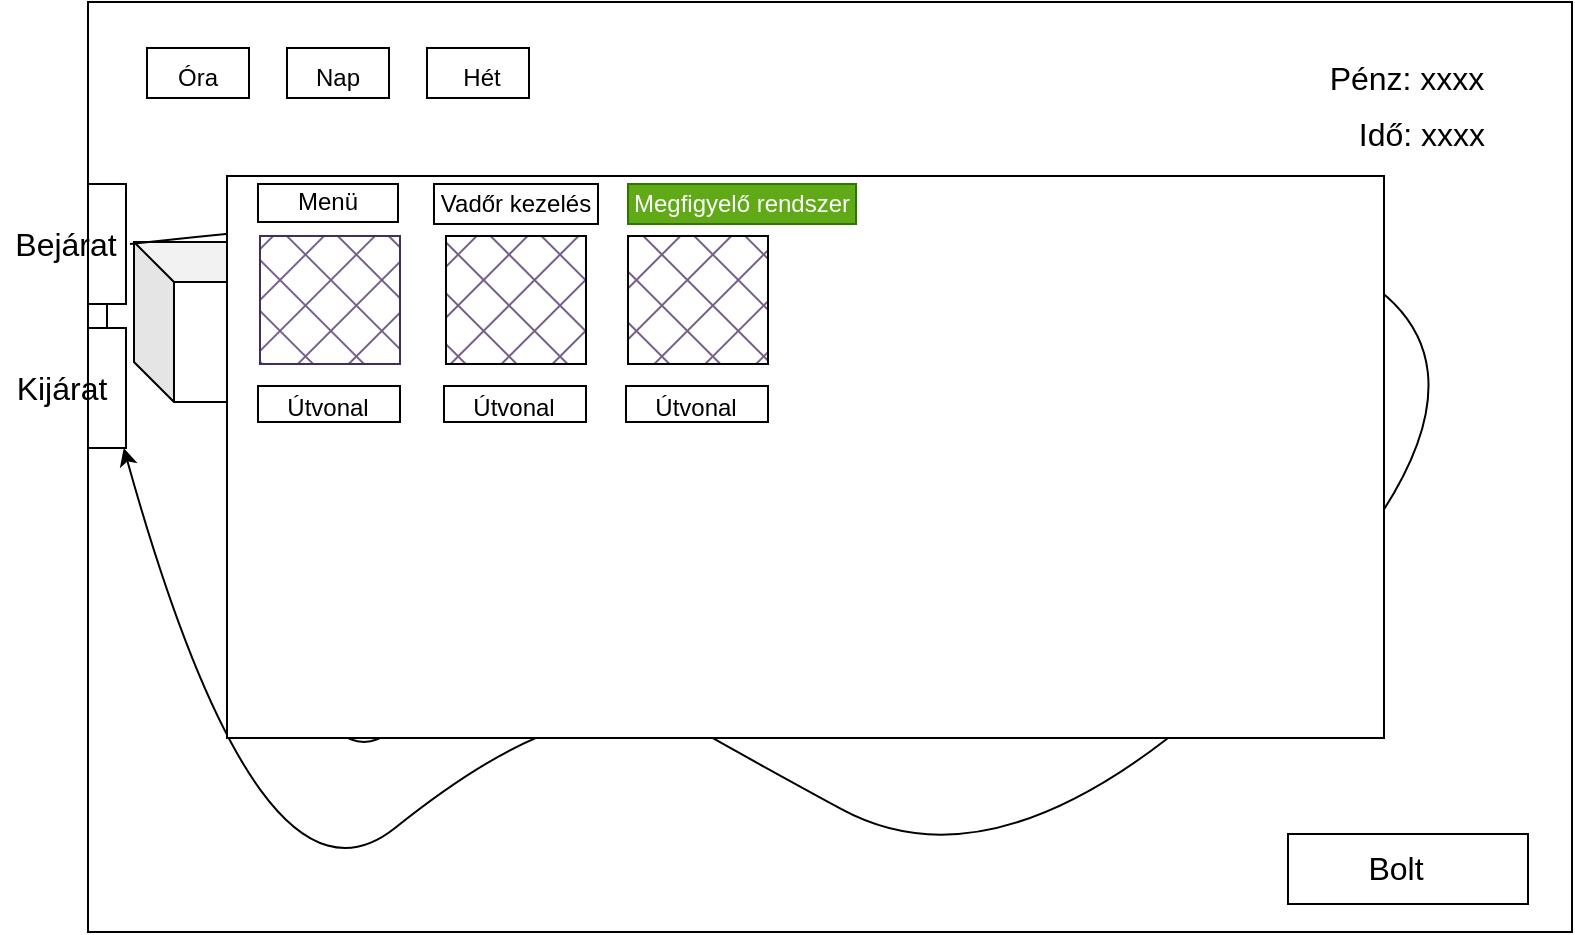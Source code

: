 <mxfile version="26.0.16">
  <diagram name="1 oldal" id="hQA1ePAgUaZOjneHqYE3">
    <mxGraphModel dx="1644" dy="412" grid="0" gridSize="10" guides="1" tooltips="1" connect="1" arrows="1" fold="1" page="1" pageScale="1" pageWidth="850" pageHeight="1100" background="#FFFFFF" math="0" shadow="0">
      <root>
        <mxCell id="0" />
        <mxCell id="1" parent="0" />
        <mxCell id="xv-40C5iXmkyNjvE8zON-46" value="" style="rounded=0;whiteSpace=wrap;html=1;" parent="1" vertex="1">
          <mxGeometry x="28.997" y="90.997" width="742" height="465" as="geometry" />
        </mxCell>
        <mxCell id="xv-40C5iXmkyNjvE8zON-47" value="" style="shape=cube;whiteSpace=wrap;html=1;boundedLbl=1;backgroundOutline=1;darkOpacity=0.05;darkOpacity2=0.1;" parent="1" vertex="1">
          <mxGeometry x="51.997" y="210.997" width="120" height="80" as="geometry" />
        </mxCell>
        <mxCell id="xv-40C5iXmkyNjvE8zON-48" value="" style="rounded=0;whiteSpace=wrap;html=1;" parent="1" vertex="1">
          <mxGeometry x="628.997" y="506.997" width="120" height="35" as="geometry" />
        </mxCell>
        <mxCell id="xv-40C5iXmkyNjvE8zON-49" value="" style="rounded=0;whiteSpace=wrap;html=1;" parent="1" vertex="1">
          <mxGeometry x="58.497" y="113.997" width="51" height="25" as="geometry" />
        </mxCell>
        <mxCell id="xv-40C5iXmkyNjvE8zON-50" value="" style="rounded=0;whiteSpace=wrap;html=1;" parent="1" vertex="1">
          <mxGeometry x="128.497" y="113.997" width="51" height="25" as="geometry" />
        </mxCell>
        <mxCell id="xv-40C5iXmkyNjvE8zON-51" value="" style="rounded=0;whiteSpace=wrap;html=1;" parent="1" vertex="1">
          <mxGeometry x="198.497" y="113.997" width="51" height="25" as="geometry" />
        </mxCell>
        <mxCell id="xv-40C5iXmkyNjvE8zON-52" value="Óra" style="text;html=1;align=center;verticalAlign=middle;whiteSpace=wrap;rounded=0;" parent="1" vertex="1">
          <mxGeometry x="53.997" y="113.997" width="60" height="30" as="geometry" />
        </mxCell>
        <mxCell id="xv-40C5iXmkyNjvE8zON-53" value="Nap" style="text;html=1;align=center;verticalAlign=middle;whiteSpace=wrap;rounded=0;" parent="1" vertex="1">
          <mxGeometry x="123.997" y="113.997" width="60" height="30" as="geometry" />
        </mxCell>
        <mxCell id="xv-40C5iXmkyNjvE8zON-54" value="Hét" style="text;html=1;align=center;verticalAlign=middle;whiteSpace=wrap;rounded=0;" parent="1" vertex="1">
          <mxGeometry x="196.497" y="113.997" width="60" height="30" as="geometry" />
        </mxCell>
        <mxCell id="xv-40C5iXmkyNjvE8zON-55" value="&lt;font style=&quot;font-size: 16px;&quot;&gt;Pénz: xxxx&lt;/font&gt;" style="text;html=1;align=center;verticalAlign=middle;whiteSpace=wrap;rounded=0;" parent="1" vertex="1">
          <mxGeometry x="637.497" y="113.997" width="103" height="30" as="geometry" />
        </mxCell>
        <mxCell id="xv-40C5iXmkyNjvE8zON-56" value="&lt;font style=&quot;font-size: 16px;&quot;&gt;Idő: xxxx&lt;/font&gt;" style="text;html=1;align=center;verticalAlign=middle;whiteSpace=wrap;rounded=0;" parent="1" vertex="1">
          <mxGeometry x="637.497" y="141.997" width="117.5" height="30" as="geometry" />
        </mxCell>
        <mxCell id="xv-40C5iXmkyNjvE8zON-57" value="" style="rounded=0;whiteSpace=wrap;html=1;" parent="1" vertex="1">
          <mxGeometry x="28.997" y="181.997" width="19" height="60" as="geometry" />
        </mxCell>
        <mxCell id="xv-40C5iXmkyNjvE8zON-58" value="&lt;font style=&quot;font-size: 16px;&quot;&gt;Bejárat&lt;/font&gt;" style="text;html=1;align=center;verticalAlign=middle;whiteSpace=wrap;rounded=0;" parent="1" vertex="1">
          <mxGeometry x="-12.003" y="196.997" width="60" height="30" as="geometry" />
        </mxCell>
        <mxCell id="xv-40C5iXmkyNjvE8zON-59" value="" style="rounded=0;whiteSpace=wrap;html=1;" parent="1" vertex="1">
          <mxGeometry x="28.997" y="253.997" width="19" height="60" as="geometry" />
        </mxCell>
        <mxCell id="xv-40C5iXmkyNjvE8zON-60" value="&lt;font style=&quot;font-size: 16px;&quot;&gt;Bolt&lt;/font&gt;" style="text;html=1;align=center;verticalAlign=middle;whiteSpace=wrap;rounded=0;" parent="1" vertex="1">
          <mxGeometry x="652.997" y="509.497" width="60" height="30" as="geometry" />
        </mxCell>
        <mxCell id="xv-40C5iXmkyNjvE8zON-61" value="" style="curved=1;endArrow=classic;html=1;rounded=0;" parent="1" target="xv-40C5iXmkyNjvE8zON-59" edge="1">
          <mxGeometry width="50" height="50" relative="1" as="geometry">
            <mxPoint x="49.997" y="211.997" as="sourcePoint" />
            <mxPoint x="99.997" y="161.997" as="targetPoint" />
            <Array as="points">
              <mxPoint x="454.997" y="167.997" />
              <mxPoint x="772.997" y="248.997" />
              <mxPoint x="497.997" y="544.997" />
              <mxPoint x="312.997" y="443.997" />
              <mxPoint x="330.997" y="449.997" />
              <mxPoint x="249.997" y="449.997" />
              <mxPoint x="114.997" y="557.997" />
            </Array>
          </mxGeometry>
        </mxCell>
        <mxCell id="xv-40C5iXmkyNjvE8zON-62" value="" style="endArrow=none;html=1;rounded=0;entryX=0.5;entryY=1;entryDx=0;entryDy=0;exitX=0.5;exitY=0;exitDx=0;exitDy=0;" parent="1" source="xv-40C5iXmkyNjvE8zON-59" target="xv-40C5iXmkyNjvE8zON-57" edge="1">
          <mxGeometry width="50" height="50" relative="1" as="geometry">
            <mxPoint x="355.997" y="400.997" as="sourcePoint" />
            <mxPoint x="405.997" y="350.997" as="targetPoint" />
          </mxGeometry>
        </mxCell>
        <mxCell id="xv-40C5iXmkyNjvE8zON-63" value="&lt;font style=&quot;font-size: 16px;&quot;&gt;Safari menü&lt;/font&gt;" style="text;html=1;align=center;verticalAlign=middle;whiteSpace=wrap;rounded=0;" parent="1" vertex="1">
          <mxGeometry x="94.997" y="244.997" width="60" height="30" as="geometry" />
        </mxCell>
        <mxCell id="xv-40C5iXmkyNjvE8zON-64" value="&lt;font style=&quot;font-size: 16px;&quot;&gt;Kijárat&lt;/font&gt;" style="text;html=1;align=center;verticalAlign=middle;whiteSpace=wrap;rounded=0;" parent="1" vertex="1">
          <mxGeometry x="-14.003" y="268.997" width="60" height="30" as="geometry" />
        </mxCell>
        <mxCell id="xv-40C5iXmkyNjvE8zON-65" value="" style="ellipse;whiteSpace=wrap;html=1;aspect=fixed;" parent="1" vertex="1">
          <mxGeometry x="476.997" y="419.997" width="34" height="34" as="geometry" />
        </mxCell>
        <mxCell id="xv-40C5iXmkyNjvE8zON-66" value="" style="ellipse;whiteSpace=wrap;html=1;aspect=fixed;" parent="1" vertex="1">
          <mxGeometry x="310.997" y="207.997" width="34" height="34" as="geometry" />
        </mxCell>
        <mxCell id="xv-40C5iXmkyNjvE8zON-67" value="" style="ellipse;whiteSpace=wrap;html=1;aspect=fixed;" parent="1" vertex="1">
          <mxGeometry x="149.997" y="426.997" width="34" height="34" as="geometry" />
        </mxCell>
        <mxCell id="xv-40C5iXmkyNjvE8zON-68" value="Töltő" style="text;html=1;align=center;verticalAlign=middle;whiteSpace=wrap;rounded=0;" parent="1" vertex="1">
          <mxGeometry x="304.497" y="211.997" width="47" height="30" as="geometry" />
        </mxCell>
        <mxCell id="xv-40C5iXmkyNjvE8zON-69" value="Töltő" style="text;html=1;align=center;verticalAlign=middle;whiteSpace=wrap;rounded=0;" parent="1" vertex="1">
          <mxGeometry x="143.497" y="430.997" width="47" height="30" as="geometry" />
        </mxCell>
        <mxCell id="xv-40C5iXmkyNjvE8zON-70" value="Töltő" style="text;html=1;align=center;verticalAlign=middle;whiteSpace=wrap;rounded=0;" parent="1" vertex="1">
          <mxGeometry x="466.997" y="423.997" width="47" height="30" as="geometry" />
        </mxCell>
        <mxCell id="xv-40C5iXmkyNjvE8zON-71" value="" style="shape=tape;whiteSpace=wrap;html=1;rotation=0;" parent="1" vertex="1">
          <mxGeometry x="435.997" y="251.997" width="139.25" height="39" as="geometry" />
        </mxCell>
        <mxCell id="xv-40C5iXmkyNjvE8zON-72" value="Folyó" style="text;html=1;align=center;verticalAlign=middle;whiteSpace=wrap;rounded=0;" parent="1" vertex="1">
          <mxGeometry x="463.997" y="260.997" width="60" height="30" as="geometry" />
        </mxCell>
        <mxCell id="xv-40C5iXmkyNjvE8zON-73" value="" style="triangle;whiteSpace=wrap;html=1;rotation=-90;" parent="1" vertex="1">
          <mxGeometry x="216.247" y="338.747" width="33" height="43.5" as="geometry" />
        </mxCell>
        <mxCell id="xv-40C5iXmkyNjvE8zON-74" value="" style="triangle;whiteSpace=wrap;html=1;rotation=-90;" parent="1" vertex="1">
          <mxGeometry x="244.997" y="341.997" width="33" height="43.5" as="geometry" />
        </mxCell>
        <mxCell id="xv-40C5iXmkyNjvE8zON-75" value="" style="triangle;whiteSpace=wrap;html=1;rotation=-90;" parent="1" vertex="1">
          <mxGeometry x="231.997" y="329.997" width="33" height="43.5" as="geometry" />
        </mxCell>
        <mxCell id="xv-40C5iXmkyNjvE8zON-76" value="Dombok" style="text;html=1;align=center;verticalAlign=middle;whiteSpace=wrap;rounded=0;" parent="1" vertex="1">
          <mxGeometry x="218.497" y="316.997" width="60" height="30" as="geometry" />
        </mxCell>
        <mxCell id="xv-40C5iXmkyNjvE8zON-77" value="" style="ellipse;shape=cloud;whiteSpace=wrap;html=1;" parent="1" vertex="1">
          <mxGeometry x="425.997" y="352.997" width="77" height="35" as="geometry" />
        </mxCell>
        <mxCell id="xv-40C5iXmkyNjvE8zON-78" value="Bokor" style="text;html=1;align=center;verticalAlign=middle;whiteSpace=wrap;rounded=0;" parent="1" vertex="1">
          <mxGeometry x="439.997" y="357.997" width="60" height="30" as="geometry" />
        </mxCell>
        <mxCell id="xv-40C5iXmkyNjvE8zON-79" value="" style="rounded=0;whiteSpace=wrap;html=1;" parent="1" vertex="1">
          <mxGeometry x="98.497" y="177.997" width="578.5" height="281" as="geometry" />
        </mxCell>
        <mxCell id="xv-40C5iXmkyNjvE8zON-80" value="" style="rounded=0;whiteSpace=wrap;html=1;glass=0;fillColor=#76608a;strokeColor=#432D57;fillStyle=cross-hatch;fontColor=#ffffff;" parent="1" vertex="1">
          <mxGeometry x="114.997" y="207.997" width="70" height="64" as="geometry" />
        </mxCell>
        <mxCell id="xv-40C5iXmkyNjvE8zON-81" value="" style="rounded=0;whiteSpace=wrap;html=1;" parent="1" vertex="1">
          <mxGeometry x="113.997" y="282.997" width="71" height="18" as="geometry" />
        </mxCell>
        <mxCell id="xv-40C5iXmkyNjvE8zON-82" value="" style="rounded=0;whiteSpace=wrap;html=1;fillStyle=cross-hatch;fillColor=#76608A;" parent="1" vertex="1">
          <mxGeometry x="207.997" y="207.997" width="70" height="64" as="geometry" />
        </mxCell>
        <mxCell id="xv-40C5iXmkyNjvE8zON-83" value="" style="rounded=0;whiteSpace=wrap;html=1;" parent="1" vertex="1">
          <mxGeometry x="206.997" y="282.997" width="71" height="18" as="geometry" />
        </mxCell>
        <mxCell id="xv-40C5iXmkyNjvE8zON-84" value="" style="rounded=0;whiteSpace=wrap;html=1;fillStyle=cross-hatch;fillColor=#76608A;" parent="1" vertex="1">
          <mxGeometry x="298.997" y="207.997" width="70" height="64" as="geometry" />
        </mxCell>
        <mxCell id="xv-40C5iXmkyNjvE8zON-85" value="" style="rounded=0;whiteSpace=wrap;html=1;" parent="1" vertex="1">
          <mxGeometry x="297.997" y="282.997" width="71" height="18" as="geometry" />
        </mxCell>
        <mxCell id="xv-40C5iXmkyNjvE8zON-86" value="Útvonal" style="text;html=1;align=center;verticalAlign=middle;whiteSpace=wrap;rounded=0;" parent="1" vertex="1">
          <mxGeometry x="118.997" y="278.997" width="60" height="30" as="geometry" />
        </mxCell>
        <mxCell id="xv-40C5iXmkyNjvE8zON-87" value="Útvonal" style="text;html=1;align=center;verticalAlign=middle;whiteSpace=wrap;rounded=0;" parent="1" vertex="1">
          <mxGeometry x="211.997" y="278.997" width="60" height="30" as="geometry" />
        </mxCell>
        <mxCell id="xv-40C5iXmkyNjvE8zON-88" value="Útvonal" style="text;html=1;align=center;verticalAlign=middle;whiteSpace=wrap;rounded=0;" parent="1" vertex="1">
          <mxGeometry x="302.997" y="278.997" width="60" height="30" as="geometry" />
        </mxCell>
        <mxCell id="xv-40C5iXmkyNjvE8zON-89" value="Menü" style="rounded=0;whiteSpace=wrap;html=1;" parent="1" vertex="1">
          <mxGeometry x="113.997" y="181.997" width="70" height="19" as="geometry" />
        </mxCell>
        <mxCell id="xv-40C5iXmkyNjvE8zON-90" value="&lt;font color=&quot;#000000&quot;&gt;Vadőr kezelés&lt;/font&gt;" style="rounded=0;whiteSpace=wrap;html=1;fillColor=none;fontColor=#ffffff;strokeColor=#000000;" parent="1" vertex="1">
          <mxGeometry x="201.997" y="181.997" width="82" height="20" as="geometry" />
        </mxCell>
        <mxCell id="xv-40C5iXmkyNjvE8zON-92" value="Megfigyelő rendszer" style="rounded=0;whiteSpace=wrap;html=1;fillColor=#60a917;fontColor=#ffffff;strokeColor=#2D7600;" parent="1" vertex="1">
          <mxGeometry x="299" y="182" width="114" height="20" as="geometry" />
        </mxCell>
      </root>
    </mxGraphModel>
  </diagram>
</mxfile>
